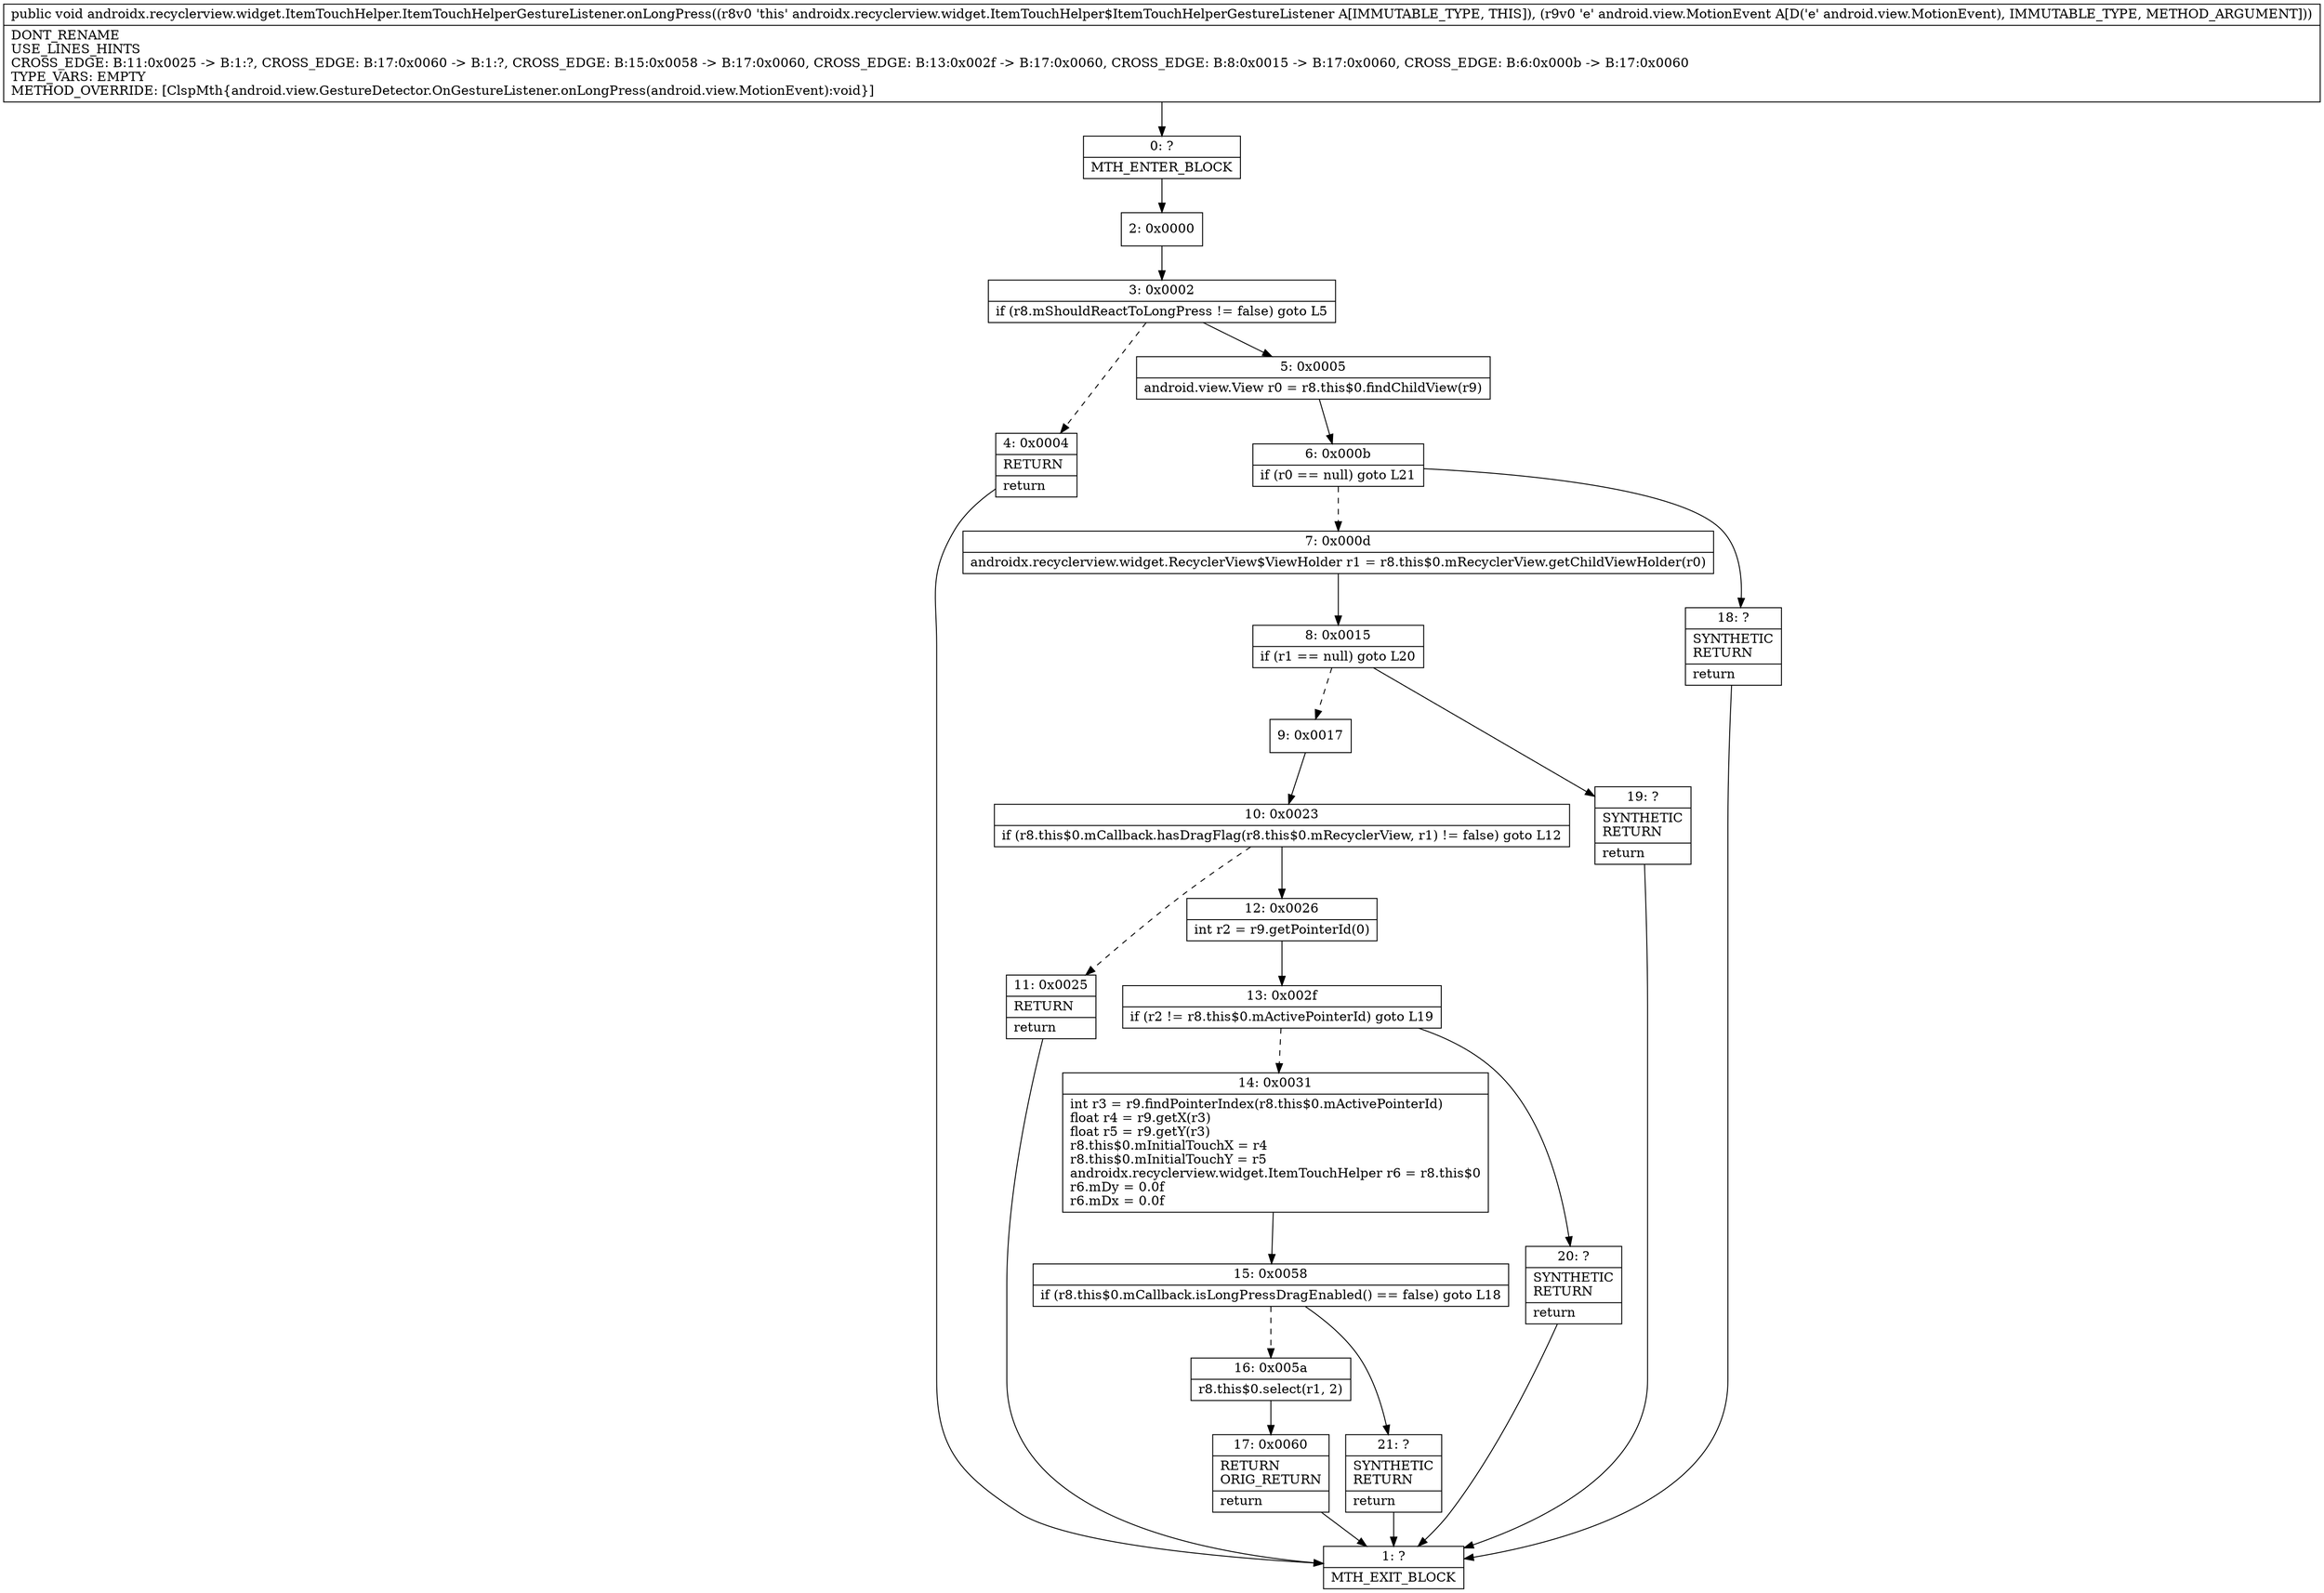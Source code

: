 digraph "CFG forandroidx.recyclerview.widget.ItemTouchHelper.ItemTouchHelperGestureListener.onLongPress(Landroid\/view\/MotionEvent;)V" {
Node_0 [shape=record,label="{0\:\ ?|MTH_ENTER_BLOCK\l}"];
Node_2 [shape=record,label="{2\:\ 0x0000}"];
Node_3 [shape=record,label="{3\:\ 0x0002|if (r8.mShouldReactToLongPress != false) goto L5\l}"];
Node_4 [shape=record,label="{4\:\ 0x0004|RETURN\l|return\l}"];
Node_1 [shape=record,label="{1\:\ ?|MTH_EXIT_BLOCK\l}"];
Node_5 [shape=record,label="{5\:\ 0x0005|android.view.View r0 = r8.this$0.findChildView(r9)\l}"];
Node_6 [shape=record,label="{6\:\ 0x000b|if (r0 == null) goto L21\l}"];
Node_7 [shape=record,label="{7\:\ 0x000d|androidx.recyclerview.widget.RecyclerView$ViewHolder r1 = r8.this$0.mRecyclerView.getChildViewHolder(r0)\l}"];
Node_8 [shape=record,label="{8\:\ 0x0015|if (r1 == null) goto L20\l}"];
Node_9 [shape=record,label="{9\:\ 0x0017}"];
Node_10 [shape=record,label="{10\:\ 0x0023|if (r8.this$0.mCallback.hasDragFlag(r8.this$0.mRecyclerView, r1) != false) goto L12\l}"];
Node_11 [shape=record,label="{11\:\ 0x0025|RETURN\l|return\l}"];
Node_12 [shape=record,label="{12\:\ 0x0026|int r2 = r9.getPointerId(0)\l}"];
Node_13 [shape=record,label="{13\:\ 0x002f|if (r2 != r8.this$0.mActivePointerId) goto L19\l}"];
Node_14 [shape=record,label="{14\:\ 0x0031|int r3 = r9.findPointerIndex(r8.this$0.mActivePointerId)\lfloat r4 = r9.getX(r3)\lfloat r5 = r9.getY(r3)\lr8.this$0.mInitialTouchX = r4\lr8.this$0.mInitialTouchY = r5\landroidx.recyclerview.widget.ItemTouchHelper r6 = r8.this$0\lr6.mDy = 0.0f\lr6.mDx = 0.0f\l}"];
Node_15 [shape=record,label="{15\:\ 0x0058|if (r8.this$0.mCallback.isLongPressDragEnabled() == false) goto L18\l}"];
Node_16 [shape=record,label="{16\:\ 0x005a|r8.this$0.select(r1, 2)\l}"];
Node_17 [shape=record,label="{17\:\ 0x0060|RETURN\lORIG_RETURN\l|return\l}"];
Node_21 [shape=record,label="{21\:\ ?|SYNTHETIC\lRETURN\l|return\l}"];
Node_20 [shape=record,label="{20\:\ ?|SYNTHETIC\lRETURN\l|return\l}"];
Node_19 [shape=record,label="{19\:\ ?|SYNTHETIC\lRETURN\l|return\l}"];
Node_18 [shape=record,label="{18\:\ ?|SYNTHETIC\lRETURN\l|return\l}"];
MethodNode[shape=record,label="{public void androidx.recyclerview.widget.ItemTouchHelper.ItemTouchHelperGestureListener.onLongPress((r8v0 'this' androidx.recyclerview.widget.ItemTouchHelper$ItemTouchHelperGestureListener A[IMMUTABLE_TYPE, THIS]), (r9v0 'e' android.view.MotionEvent A[D('e' android.view.MotionEvent), IMMUTABLE_TYPE, METHOD_ARGUMENT]))  | DONT_RENAME\lUSE_LINES_HINTS\lCROSS_EDGE: B:11:0x0025 \-\> B:1:?, CROSS_EDGE: B:17:0x0060 \-\> B:1:?, CROSS_EDGE: B:15:0x0058 \-\> B:17:0x0060, CROSS_EDGE: B:13:0x002f \-\> B:17:0x0060, CROSS_EDGE: B:8:0x0015 \-\> B:17:0x0060, CROSS_EDGE: B:6:0x000b \-\> B:17:0x0060\lTYPE_VARS: EMPTY\lMETHOD_OVERRIDE: [ClspMth\{android.view.GestureDetector.OnGestureListener.onLongPress(android.view.MotionEvent):void\}]\l}"];
MethodNode -> Node_0;Node_0 -> Node_2;
Node_2 -> Node_3;
Node_3 -> Node_4[style=dashed];
Node_3 -> Node_5;
Node_4 -> Node_1;
Node_5 -> Node_6;
Node_6 -> Node_7[style=dashed];
Node_6 -> Node_18;
Node_7 -> Node_8;
Node_8 -> Node_9[style=dashed];
Node_8 -> Node_19;
Node_9 -> Node_10;
Node_10 -> Node_11[style=dashed];
Node_10 -> Node_12;
Node_11 -> Node_1;
Node_12 -> Node_13;
Node_13 -> Node_14[style=dashed];
Node_13 -> Node_20;
Node_14 -> Node_15;
Node_15 -> Node_16[style=dashed];
Node_15 -> Node_21;
Node_16 -> Node_17;
Node_17 -> Node_1;
Node_21 -> Node_1;
Node_20 -> Node_1;
Node_19 -> Node_1;
Node_18 -> Node_1;
}

